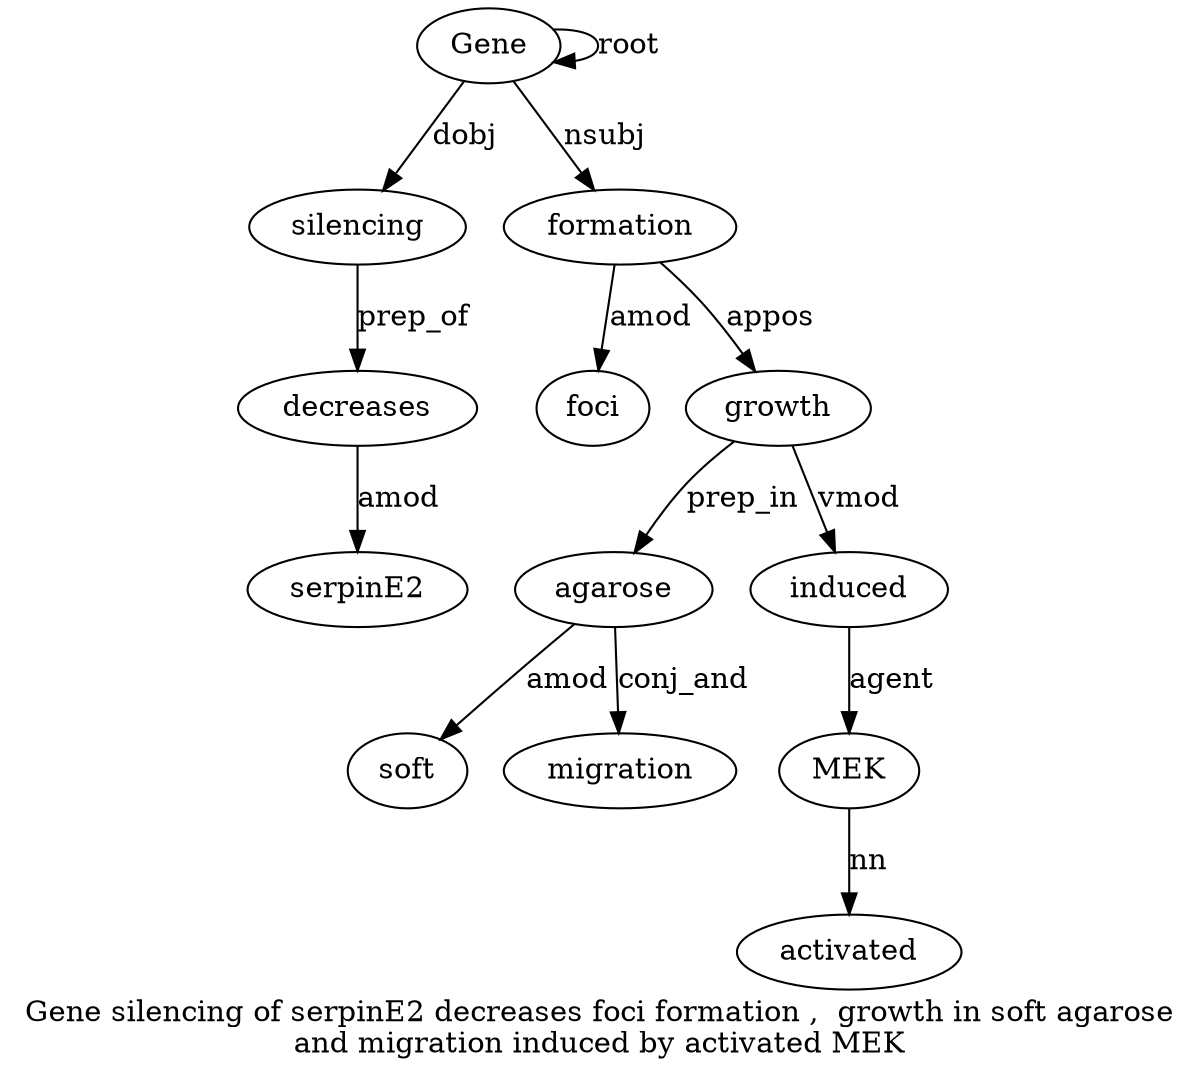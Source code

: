 digraph "Gene silencing of serpinE2 decreases foci formation ,  growth in soft agarose and migration induced by activated MEK" {
label="Gene silencing of serpinE2 decreases foci formation ,  growth in soft agarose
and migration induced by activated MEK";
Gene1 [style=filled, fillcolor=white, label=Gene];
Gene1 -> Gene1  [label=root];
silencing2 [style=filled, fillcolor=white, label=silencing];
Gene1 -> silencing2  [label=dobj];
decreases5 [style=filled, fillcolor=white, label=decreases];
serpinE24 [style=filled, fillcolor=white, label=serpinE2];
decreases5 -> serpinE24  [label=amod];
silencing2 -> decreases5  [label=prep_of];
formation7 [style=filled, fillcolor=white, label=formation];
foci6 [style=filled, fillcolor=white, label=foci];
formation7 -> foci6  [label=amod];
Gene1 -> formation7  [label=nsubj];
growth9 [style=filled, fillcolor=white, label=growth];
formation7 -> growth9  [label=appos];
agarose12 [style=filled, fillcolor=white, label=agarose];
soft11 [style=filled, fillcolor=white, label=soft];
agarose12 -> soft11  [label=amod];
growth9 -> agarose12  [label=prep_in];
migration14 [style=filled, fillcolor=white, label=migration];
agarose12 -> migration14  [label=conj_and];
induced15 [style=filled, fillcolor=white, label=induced];
growth9 -> induced15  [label=vmod];
MEK18 [style=filled, fillcolor=white, label=MEK];
activated17 [style=filled, fillcolor=white, label=activated];
MEK18 -> activated17  [label=nn];
induced15 -> MEK18  [label=agent];
}
